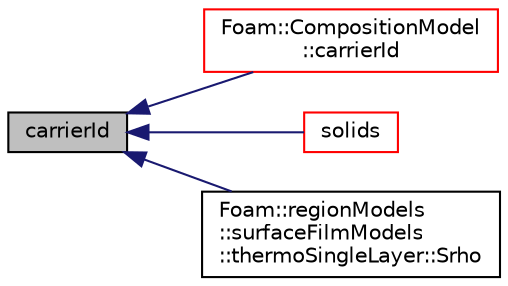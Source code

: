 digraph "carrierId"
{
  bgcolor="transparent";
  edge [fontname="Helvetica",fontsize="10",labelfontname="Helvetica",labelfontsize="10"];
  node [fontname="Helvetica",fontsize="10",shape=record];
  rankdir="LR";
  Node1 [label="carrierId",height=0.2,width=0.4,color="black", fillcolor="grey75", style="filled", fontcolor="black"];
  Node1 -> Node2 [dir="back",color="midnightblue",fontsize="10",style="solid",fontname="Helvetica"];
  Node2 [label="Foam::CompositionModel\l::carrierId",height=0.2,width=0.4,color="red",URL="$a00334.html#a61c69f63da431660b335d272788e96ab",tooltip="Return global id of component cmptName in carrier thermo. "];
  Node1 -> Node3 [dir="back",color="midnightblue",fontsize="10",style="solid",fontname="Helvetica"];
  Node3 [label="solids",height=0.2,width=0.4,color="red",URL="$a02399.html#a2b213177f2f399947e0665a223a4001f",tooltip="Return reference to the global (additional) solids. "];
  Node1 -> Node4 [dir="back",color="midnightblue",fontsize="10",style="solid",fontname="Helvetica"];
  Node4 [label="Foam::regionModels\l::surfaceFilmModels\l::thermoSingleLayer::Srho",height=0.2,width=0.4,color="black",URL="$a02674.html#ac517a70394a443fdaf9dedb7ace34000",tooltip="Return mass source for specie i - Eulerian phase only. "];
}
